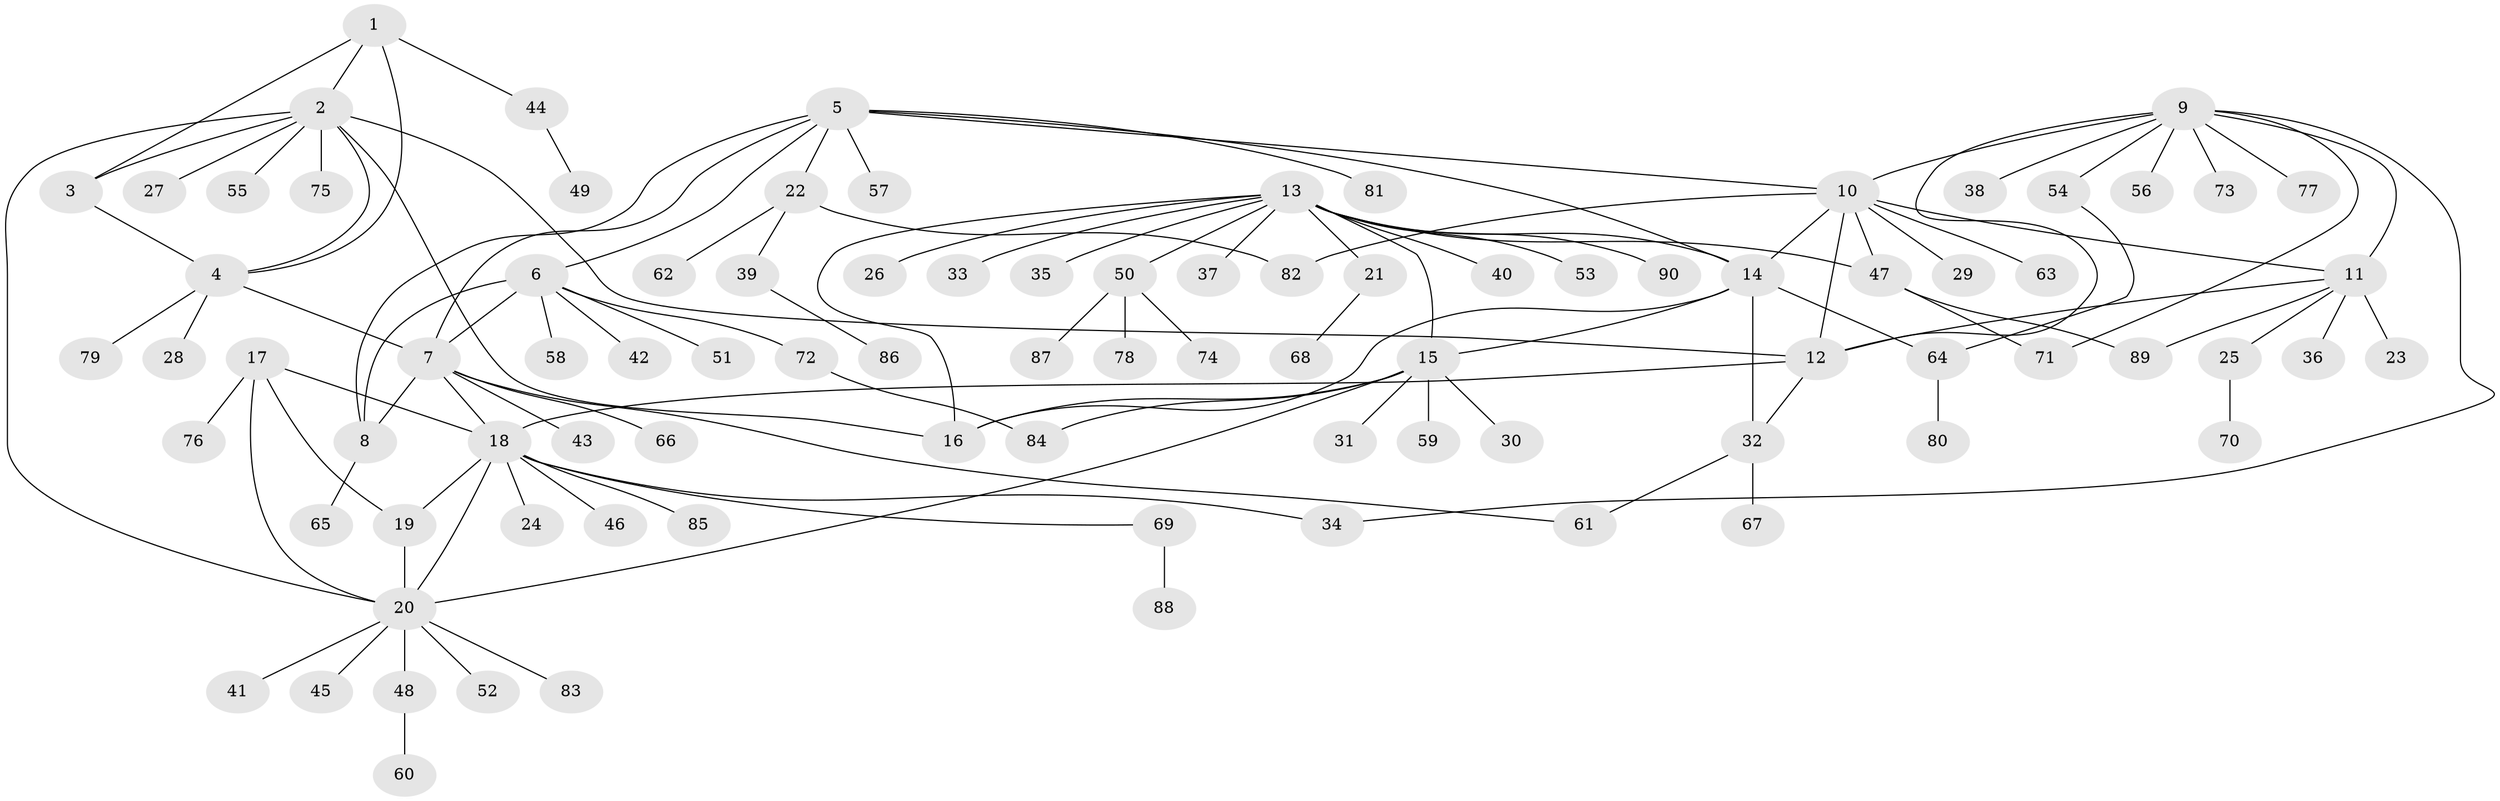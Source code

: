 // coarse degree distribution, {3: 0.09230769230769231, 7: 0.07692307692307693, 4: 0.046153846153846156, 6: 0.03076923076923077, 9: 0.046153846153846156, 12: 0.03076923076923077, 1: 0.5230769230769231, 2: 0.15384615384615385}
// Generated by graph-tools (version 1.1) at 2025/52/03/04/25 22:52:24]
// undirected, 90 vertices, 119 edges
graph export_dot {
  node [color=gray90,style=filled];
  1;
  2;
  3;
  4;
  5;
  6;
  7;
  8;
  9;
  10;
  11;
  12;
  13;
  14;
  15;
  16;
  17;
  18;
  19;
  20;
  21;
  22;
  23;
  24;
  25;
  26;
  27;
  28;
  29;
  30;
  31;
  32;
  33;
  34;
  35;
  36;
  37;
  38;
  39;
  40;
  41;
  42;
  43;
  44;
  45;
  46;
  47;
  48;
  49;
  50;
  51;
  52;
  53;
  54;
  55;
  56;
  57;
  58;
  59;
  60;
  61;
  62;
  63;
  64;
  65;
  66;
  67;
  68;
  69;
  70;
  71;
  72;
  73;
  74;
  75;
  76;
  77;
  78;
  79;
  80;
  81;
  82;
  83;
  84;
  85;
  86;
  87;
  88;
  89;
  90;
  1 -- 2;
  1 -- 3;
  1 -- 4;
  1 -- 44;
  2 -- 3;
  2 -- 4;
  2 -- 12;
  2 -- 16;
  2 -- 20;
  2 -- 27;
  2 -- 55;
  2 -- 75;
  3 -- 4;
  4 -- 7;
  4 -- 28;
  4 -- 79;
  5 -- 6;
  5 -- 7;
  5 -- 8;
  5 -- 10;
  5 -- 14;
  5 -- 22;
  5 -- 57;
  5 -- 81;
  6 -- 7;
  6 -- 8;
  6 -- 42;
  6 -- 51;
  6 -- 58;
  6 -- 72;
  7 -- 8;
  7 -- 18;
  7 -- 43;
  7 -- 61;
  7 -- 66;
  8 -- 65;
  9 -- 10;
  9 -- 11;
  9 -- 12;
  9 -- 34;
  9 -- 38;
  9 -- 54;
  9 -- 56;
  9 -- 71;
  9 -- 73;
  9 -- 77;
  10 -- 11;
  10 -- 12;
  10 -- 14;
  10 -- 29;
  10 -- 47;
  10 -- 63;
  10 -- 82;
  11 -- 12;
  11 -- 23;
  11 -- 25;
  11 -- 36;
  11 -- 89;
  12 -- 18;
  12 -- 32;
  13 -- 14;
  13 -- 15;
  13 -- 16;
  13 -- 21;
  13 -- 26;
  13 -- 33;
  13 -- 35;
  13 -- 37;
  13 -- 40;
  13 -- 47;
  13 -- 50;
  13 -- 53;
  13 -- 90;
  14 -- 15;
  14 -- 16;
  14 -- 32;
  14 -- 64;
  15 -- 16;
  15 -- 20;
  15 -- 30;
  15 -- 31;
  15 -- 59;
  15 -- 84;
  17 -- 18;
  17 -- 19;
  17 -- 20;
  17 -- 76;
  18 -- 19;
  18 -- 20;
  18 -- 24;
  18 -- 34;
  18 -- 46;
  18 -- 69;
  18 -- 85;
  19 -- 20;
  20 -- 41;
  20 -- 45;
  20 -- 48;
  20 -- 52;
  20 -- 83;
  21 -- 68;
  22 -- 39;
  22 -- 62;
  22 -- 82;
  25 -- 70;
  32 -- 61;
  32 -- 67;
  39 -- 86;
  44 -- 49;
  47 -- 71;
  47 -- 89;
  48 -- 60;
  50 -- 74;
  50 -- 78;
  50 -- 87;
  54 -- 64;
  64 -- 80;
  69 -- 88;
  72 -- 84;
}
